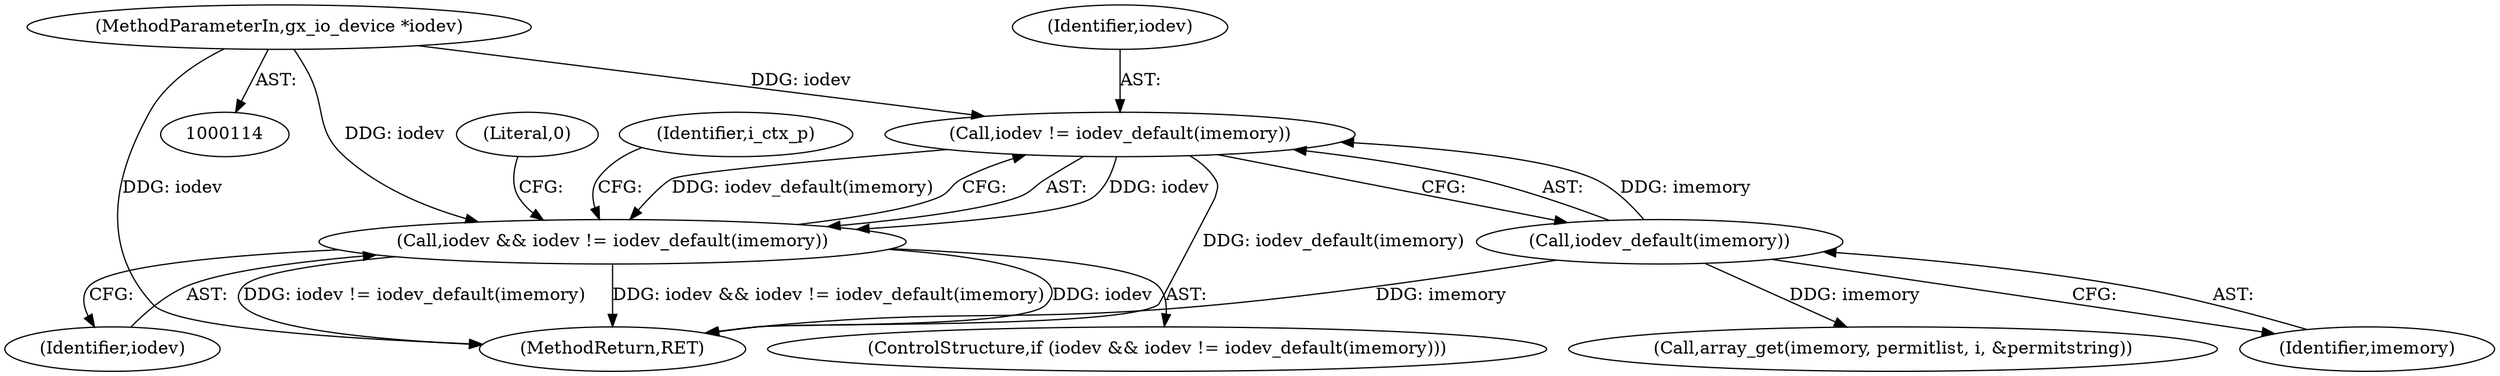 digraph "0_ghostscript_0d3901189f245232f0161addf215d7268c4d05a3@pointer" {
"1000148" [label="(Call,iodev != iodev_default(imemory))"];
"1000118" [label="(MethodParameterIn,gx_io_device *iodev)"];
"1000150" [label="(Call,iodev_default(imemory))"];
"1000146" [label="(Call,iodev && iodev != iodev_default(imemory))"];
"1000118" [label="(MethodParameterIn,gx_io_device *iodev)"];
"1000154" [label="(Literal,0)"];
"1000160" [label="(Identifier,i_ctx_p)"];
"1000150" [label="(Call,iodev_default(imemory))"];
"1000145" [label="(ControlStructure,if (iodev && iodev != iodev_default(imemory)))"];
"1000147" [label="(Identifier,iodev)"];
"1000146" [label="(Call,iodev && iodev != iodev_default(imemory))"];
"1000151" [label="(Identifier,imemory)"];
"1000149" [label="(Identifier,iodev)"];
"1000192" [label="(Call,array_get(imemory, permitlist, i, &permitstring))"];
"1000148" [label="(Call,iodev != iodev_default(imemory))"];
"1000279" [label="(MethodReturn,RET)"];
"1000148" -> "1000146"  [label="AST: "];
"1000148" -> "1000150"  [label="CFG: "];
"1000149" -> "1000148"  [label="AST: "];
"1000150" -> "1000148"  [label="AST: "];
"1000146" -> "1000148"  [label="CFG: "];
"1000148" -> "1000279"  [label="DDG: iodev_default(imemory)"];
"1000148" -> "1000146"  [label="DDG: iodev"];
"1000148" -> "1000146"  [label="DDG: iodev_default(imemory)"];
"1000118" -> "1000148"  [label="DDG: iodev"];
"1000150" -> "1000148"  [label="DDG: imemory"];
"1000118" -> "1000114"  [label="AST: "];
"1000118" -> "1000279"  [label="DDG: iodev"];
"1000118" -> "1000146"  [label="DDG: iodev"];
"1000150" -> "1000151"  [label="CFG: "];
"1000151" -> "1000150"  [label="AST: "];
"1000150" -> "1000279"  [label="DDG: imemory"];
"1000150" -> "1000192"  [label="DDG: imemory"];
"1000146" -> "1000145"  [label="AST: "];
"1000146" -> "1000147"  [label="CFG: "];
"1000147" -> "1000146"  [label="AST: "];
"1000154" -> "1000146"  [label="CFG: "];
"1000160" -> "1000146"  [label="CFG: "];
"1000146" -> "1000279"  [label="DDG: iodev != iodev_default(imemory)"];
"1000146" -> "1000279"  [label="DDG: iodev && iodev != iodev_default(imemory)"];
"1000146" -> "1000279"  [label="DDG: iodev"];
}
